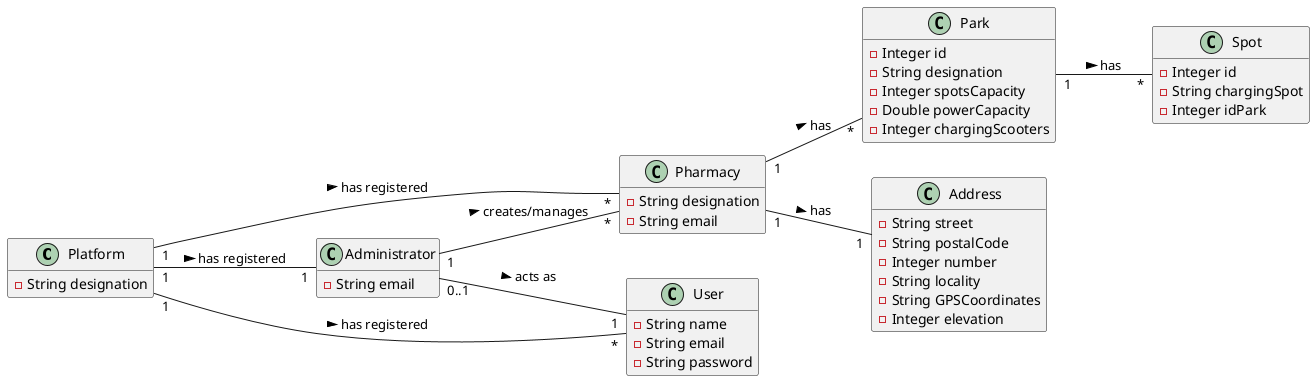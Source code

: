 @startuml

hide methods
left to right direction

class Platform {
  -String designation
}

class Pharmacy {
  -String designation
  -String email
}

class Park {
  -Integer id
  -String designation
  -Integer spotsCapacity
  -Double powerCapacity
  -Integer chargingScooters
}

class Spot {
  -Integer id
  -String chargingSpot
  -Integer idPark
}

class Address {
  -String street
  -String postalCode
  -Integer number
  -String locality
  -String GPSCoordinates
  -Integer elevation
}

class User {
  -String name
  -String email
  -String password
}

class Administrator {
  -String email
}

Platform "1" -- "*" Pharmacy : has registered >
Platform "1" -- "1" Administrator : has registered >
Platform "1" -- "*" User : has registered >

Pharmacy "1" -- "1" Address : has >
Pharmacy "1" -- "*" Park : has >

Park "1" -- "*" Spot : has >

Administrator "0..1" -- "1" User : acts as >
Administrator "1" -- "*" Pharmacy : creates/manages >


@enduml
